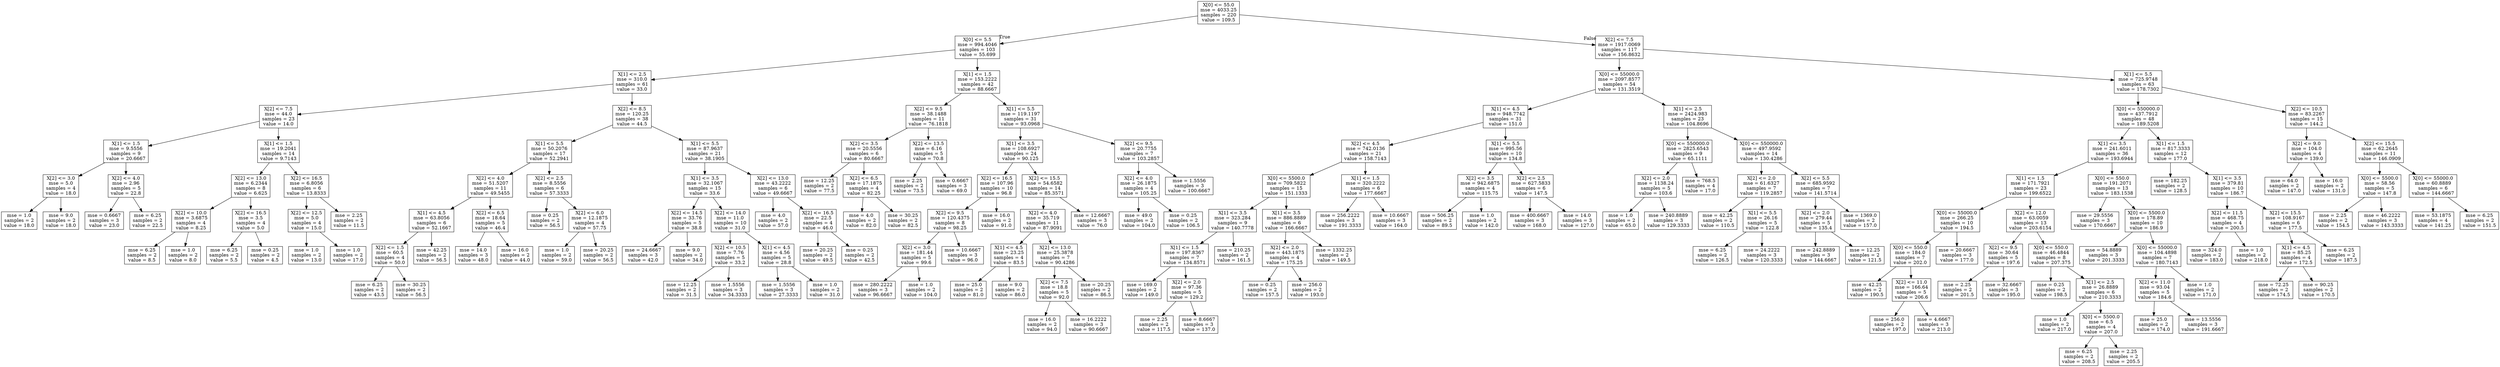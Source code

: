 digraph Tree {
node [shape=box] ;
0 [label="X[0] <= 55.0\nmse = 4033.25\nsamples = 220\nvalue = 109.5"] ;
1 [label="X[0] <= 5.5\nmse = 994.4046\nsamples = 103\nvalue = 55.699"] ;
0 -> 1 [labeldistance=2.5, labelangle=45, headlabel="True"] ;
2 [label="X[1] <= 2.5\nmse = 310.0\nsamples = 61\nvalue = 33.0"] ;
1 -> 2 ;
3 [label="X[2] <= 7.5\nmse = 44.0\nsamples = 23\nvalue = 14.0"] ;
2 -> 3 ;
4 [label="X[1] <= 1.5\nmse = 9.5556\nsamples = 9\nvalue = 20.6667"] ;
3 -> 4 ;
5 [label="X[2] <= 3.0\nmse = 5.0\nsamples = 4\nvalue = 18.0"] ;
4 -> 5 ;
6 [label="mse = 1.0\nsamples = 2\nvalue = 18.0"] ;
5 -> 6 ;
7 [label="mse = 9.0\nsamples = 2\nvalue = 18.0"] ;
5 -> 7 ;
8 [label="X[2] <= 4.0\nmse = 2.96\nsamples = 5\nvalue = 22.8"] ;
4 -> 8 ;
9 [label="mse = 0.6667\nsamples = 3\nvalue = 23.0"] ;
8 -> 9 ;
10 [label="mse = 6.25\nsamples = 2\nvalue = 22.5"] ;
8 -> 10 ;
11 [label="X[1] <= 1.5\nmse = 19.2041\nsamples = 14\nvalue = 9.7143"] ;
3 -> 11 ;
12 [label="X[2] <= 13.0\nmse = 6.2344\nsamples = 8\nvalue = 6.625"] ;
11 -> 12 ;
13 [label="X[2] <= 10.0\nmse = 3.6875\nsamples = 4\nvalue = 8.25"] ;
12 -> 13 ;
14 [label="mse = 6.25\nsamples = 2\nvalue = 8.5"] ;
13 -> 14 ;
15 [label="mse = 1.0\nsamples = 2\nvalue = 8.0"] ;
13 -> 15 ;
16 [label="X[2] <= 16.5\nmse = 3.5\nsamples = 4\nvalue = 5.0"] ;
12 -> 16 ;
17 [label="mse = 6.25\nsamples = 2\nvalue = 5.5"] ;
16 -> 17 ;
18 [label="mse = 0.25\nsamples = 2\nvalue = 4.5"] ;
16 -> 18 ;
19 [label="X[2] <= 16.5\nmse = 6.8056\nsamples = 6\nvalue = 13.8333"] ;
11 -> 19 ;
20 [label="X[2] <= 12.5\nmse = 5.0\nsamples = 4\nvalue = 15.0"] ;
19 -> 20 ;
21 [label="mse = 1.0\nsamples = 2\nvalue = 13.0"] ;
20 -> 21 ;
22 [label="mse = 1.0\nsamples = 2\nvalue = 17.0"] ;
20 -> 22 ;
23 [label="mse = 2.25\nsamples = 2\nvalue = 11.5"] ;
19 -> 23 ;
24 [label="X[2] <= 8.5\nmse = 120.25\nsamples = 38\nvalue = 44.5"] ;
2 -> 24 ;
25 [label="X[1] <= 5.5\nmse = 50.2076\nsamples = 17\nvalue = 52.2941"] ;
24 -> 25 ;
26 [label="X[2] <= 4.0\nmse = 51.5207\nsamples = 11\nvalue = 49.5455"] ;
25 -> 26 ;
27 [label="X[1] <= 4.5\nmse = 63.8056\nsamples = 6\nvalue = 52.1667"] ;
26 -> 27 ;
28 [label="X[2] <= 1.5\nmse = 60.5\nsamples = 4\nvalue = 50.0"] ;
27 -> 28 ;
29 [label="mse = 6.25\nsamples = 2\nvalue = 43.5"] ;
28 -> 29 ;
30 [label="mse = 30.25\nsamples = 2\nvalue = 56.5"] ;
28 -> 30 ;
31 [label="mse = 42.25\nsamples = 2\nvalue = 56.5"] ;
27 -> 31 ;
32 [label="X[2] <= 6.5\nmse = 18.64\nsamples = 5\nvalue = 46.4"] ;
26 -> 32 ;
33 [label="mse = 14.0\nsamples = 3\nvalue = 48.0"] ;
32 -> 33 ;
34 [label="mse = 16.0\nsamples = 2\nvalue = 44.0"] ;
32 -> 34 ;
35 [label="X[2] <= 2.5\nmse = 8.5556\nsamples = 6\nvalue = 57.3333"] ;
25 -> 35 ;
36 [label="mse = 0.25\nsamples = 2\nvalue = 56.5"] ;
35 -> 36 ;
37 [label="X[2] <= 6.0\nmse = 12.1875\nsamples = 4\nvalue = 57.75"] ;
35 -> 37 ;
38 [label="mse = 1.0\nsamples = 2\nvalue = 59.0"] ;
37 -> 38 ;
39 [label="mse = 20.25\nsamples = 2\nvalue = 56.5"] ;
37 -> 39 ;
40 [label="X[1] <= 5.5\nmse = 87.9637\nsamples = 21\nvalue = 38.1905"] ;
24 -> 40 ;
41 [label="X[1] <= 3.5\nmse = 32.1067\nsamples = 15\nvalue = 33.6"] ;
40 -> 41 ;
42 [label="X[2] <= 14.5\nmse = 33.76\nsamples = 5\nvalue = 38.8"] ;
41 -> 42 ;
43 [label="mse = 24.6667\nsamples = 3\nvalue = 42.0"] ;
42 -> 43 ;
44 [label="mse = 9.0\nsamples = 2\nvalue = 34.0"] ;
42 -> 44 ;
45 [label="X[2] <= 14.0\nmse = 11.0\nsamples = 10\nvalue = 31.0"] ;
41 -> 45 ;
46 [label="X[2] <= 10.5\nmse = 7.76\nsamples = 5\nvalue = 33.2"] ;
45 -> 46 ;
47 [label="mse = 12.25\nsamples = 2\nvalue = 31.5"] ;
46 -> 47 ;
48 [label="mse = 1.5556\nsamples = 3\nvalue = 34.3333"] ;
46 -> 48 ;
49 [label="X[1] <= 4.5\nmse = 4.56\nsamples = 5\nvalue = 28.8"] ;
45 -> 49 ;
50 [label="mse = 1.5556\nsamples = 3\nvalue = 27.3333"] ;
49 -> 50 ;
51 [label="mse = 1.0\nsamples = 2\nvalue = 31.0"] ;
49 -> 51 ;
52 [label="X[2] <= 13.0\nmse = 43.2222\nsamples = 6\nvalue = 49.6667"] ;
40 -> 52 ;
53 [label="mse = 4.0\nsamples = 2\nvalue = 57.0"] ;
52 -> 53 ;
54 [label="X[2] <= 16.5\nmse = 22.5\nsamples = 4\nvalue = 46.0"] ;
52 -> 54 ;
55 [label="mse = 20.25\nsamples = 2\nvalue = 49.5"] ;
54 -> 55 ;
56 [label="mse = 0.25\nsamples = 2\nvalue = 42.5"] ;
54 -> 56 ;
57 [label="X[1] <= 1.5\nmse = 153.2222\nsamples = 42\nvalue = 88.6667"] ;
1 -> 57 ;
58 [label="X[2] <= 9.5\nmse = 38.1488\nsamples = 11\nvalue = 76.1818"] ;
57 -> 58 ;
59 [label="X[2] <= 3.5\nmse = 20.5556\nsamples = 6\nvalue = 80.6667"] ;
58 -> 59 ;
60 [label="mse = 12.25\nsamples = 2\nvalue = 77.5"] ;
59 -> 60 ;
61 [label="X[2] <= 6.5\nmse = 17.1875\nsamples = 4\nvalue = 82.25"] ;
59 -> 61 ;
62 [label="mse = 4.0\nsamples = 2\nvalue = 82.0"] ;
61 -> 62 ;
63 [label="mse = 30.25\nsamples = 2\nvalue = 82.5"] ;
61 -> 63 ;
64 [label="X[2] <= 13.5\nmse = 6.16\nsamples = 5\nvalue = 70.8"] ;
58 -> 64 ;
65 [label="mse = 2.25\nsamples = 2\nvalue = 73.5"] ;
64 -> 65 ;
66 [label="mse = 0.6667\nsamples = 3\nvalue = 69.0"] ;
64 -> 66 ;
67 [label="X[1] <= 5.5\nmse = 119.1197\nsamples = 31\nvalue = 93.0968"] ;
57 -> 67 ;
68 [label="X[1] <= 3.5\nmse = 108.6927\nsamples = 24\nvalue = 90.125"] ;
67 -> 68 ;
69 [label="X[2] <= 16.5\nmse = 107.96\nsamples = 10\nvalue = 96.8"] ;
68 -> 69 ;
70 [label="X[2] <= 9.5\nmse = 120.4375\nsamples = 8\nvalue = 98.25"] ;
69 -> 70 ;
71 [label="X[2] <= 3.0\nmse = 181.44\nsamples = 5\nvalue = 99.6"] ;
70 -> 71 ;
72 [label="mse = 280.2222\nsamples = 3\nvalue = 96.6667"] ;
71 -> 72 ;
73 [label="mse = 1.0\nsamples = 2\nvalue = 104.0"] ;
71 -> 73 ;
74 [label="mse = 10.6667\nsamples = 3\nvalue = 96.0"] ;
70 -> 74 ;
75 [label="mse = 16.0\nsamples = 2\nvalue = 91.0"] ;
69 -> 75 ;
76 [label="X[2] <= 15.5\nmse = 54.6582\nsamples = 14\nvalue = 85.3571"] ;
68 -> 76 ;
77 [label="X[2] <= 4.0\nmse = 35.719\nsamples = 11\nvalue = 87.9091"] ;
76 -> 77 ;
78 [label="X[1] <= 4.5\nmse = 23.25\nsamples = 4\nvalue = 83.5"] ;
77 -> 78 ;
79 [label="mse = 25.0\nsamples = 2\nvalue = 81.0"] ;
78 -> 79 ;
80 [label="mse = 9.0\nsamples = 2\nvalue = 86.0"] ;
78 -> 80 ;
81 [label="X[2] <= 13.0\nmse = 25.3878\nsamples = 7\nvalue = 90.4286"] ;
77 -> 81 ;
82 [label="X[2] <= 7.5\nmse = 18.8\nsamples = 5\nvalue = 92.0"] ;
81 -> 82 ;
83 [label="mse = 16.0\nsamples = 2\nvalue = 94.0"] ;
82 -> 83 ;
84 [label="mse = 16.2222\nsamples = 3\nvalue = 90.6667"] ;
82 -> 84 ;
85 [label="mse = 20.25\nsamples = 2\nvalue = 86.5"] ;
81 -> 85 ;
86 [label="mse = 12.6667\nsamples = 3\nvalue = 76.0"] ;
76 -> 86 ;
87 [label="X[2] <= 9.5\nmse = 20.7755\nsamples = 7\nvalue = 103.2857"] ;
67 -> 87 ;
88 [label="X[2] <= 4.0\nmse = 26.1875\nsamples = 4\nvalue = 105.25"] ;
87 -> 88 ;
89 [label="mse = 49.0\nsamples = 2\nvalue = 104.0"] ;
88 -> 89 ;
90 [label="mse = 0.25\nsamples = 2\nvalue = 106.5"] ;
88 -> 90 ;
91 [label="mse = 1.5556\nsamples = 3\nvalue = 100.6667"] ;
87 -> 91 ;
92 [label="X[2] <= 7.5\nmse = 1917.0069\nsamples = 117\nvalue = 156.8632"] ;
0 -> 92 [labeldistance=2.5, labelangle=-45, headlabel="False"] ;
93 [label="X[0] <= 55000.0\nmse = 2097.8577\nsamples = 54\nvalue = 131.3519"] ;
92 -> 93 ;
94 [label="X[1] <= 4.5\nmse = 948.7742\nsamples = 31\nvalue = 151.0"] ;
93 -> 94 ;
95 [label="X[2] <= 4.5\nmse = 742.0136\nsamples = 21\nvalue = 158.7143"] ;
94 -> 95 ;
96 [label="X[0] <= 5500.0\nmse = 709.5822\nsamples = 15\nvalue = 151.1333"] ;
95 -> 96 ;
97 [label="X[1] <= 3.5\nmse = 323.284\nsamples = 9\nvalue = 140.7778"] ;
96 -> 97 ;
98 [label="X[1] <= 1.5\nmse = 197.8367\nsamples = 7\nvalue = 134.8571"] ;
97 -> 98 ;
99 [label="mse = 169.0\nsamples = 2\nvalue = 149.0"] ;
98 -> 99 ;
100 [label="X[2] <= 2.0\nmse = 97.36\nsamples = 5\nvalue = 129.2"] ;
98 -> 100 ;
101 [label="mse = 2.25\nsamples = 2\nvalue = 117.5"] ;
100 -> 101 ;
102 [label="mse = 8.6667\nsamples = 3\nvalue = 137.0"] ;
100 -> 102 ;
103 [label="mse = 210.25\nsamples = 2\nvalue = 161.5"] ;
97 -> 103 ;
104 [label="X[1] <= 3.5\nmse = 886.8889\nsamples = 6\nvalue = 166.6667"] ;
96 -> 104 ;
105 [label="X[2] <= 2.0\nmse = 443.1875\nsamples = 4\nvalue = 175.25"] ;
104 -> 105 ;
106 [label="mse = 0.25\nsamples = 2\nvalue = 157.5"] ;
105 -> 106 ;
107 [label="mse = 256.0\nsamples = 2\nvalue = 193.0"] ;
105 -> 107 ;
108 [label="mse = 1332.25\nsamples = 2\nvalue = 149.5"] ;
104 -> 108 ;
109 [label="X[1] <= 1.5\nmse = 320.2222\nsamples = 6\nvalue = 177.6667"] ;
95 -> 109 ;
110 [label="mse = 256.2222\nsamples = 3\nvalue = 191.3333"] ;
109 -> 110 ;
111 [label="mse = 10.6667\nsamples = 3\nvalue = 164.0"] ;
109 -> 111 ;
112 [label="X[1] <= 5.5\nmse = 995.56\nsamples = 10\nvalue = 134.8"] ;
94 -> 112 ;
113 [label="X[2] <= 3.5\nmse = 942.6875\nsamples = 4\nvalue = 115.75"] ;
112 -> 113 ;
114 [label="mse = 506.25\nsamples = 2\nvalue = 89.5"] ;
113 -> 114 ;
115 [label="mse = 1.0\nsamples = 2\nvalue = 142.0"] ;
113 -> 115 ;
116 [label="X[2] <= 2.5\nmse = 627.5833\nsamples = 6\nvalue = 147.5"] ;
112 -> 116 ;
117 [label="mse = 400.6667\nsamples = 3\nvalue = 168.0"] ;
116 -> 117 ;
118 [label="mse = 14.0\nsamples = 3\nvalue = 127.0"] ;
116 -> 118 ;
119 [label="X[1] <= 2.5\nmse = 2424.983\nsamples = 23\nvalue = 104.8696"] ;
93 -> 119 ;
120 [label="X[0] <= 550000.0\nmse = 2825.6543\nsamples = 9\nvalue = 65.1111"] ;
119 -> 120 ;
121 [label="X[2] <= 2.0\nmse = 1138.24\nsamples = 5\nvalue = 103.6"] ;
120 -> 121 ;
122 [label="mse = 1.0\nsamples = 2\nvalue = 65.0"] ;
121 -> 122 ;
123 [label="mse = 240.8889\nsamples = 3\nvalue = 129.3333"] ;
121 -> 123 ;
124 [label="mse = 768.5\nsamples = 4\nvalue = 17.0"] ;
120 -> 124 ;
125 [label="X[0] <= 550000.0\nmse = 497.9592\nsamples = 14\nvalue = 130.4286"] ;
119 -> 125 ;
126 [label="X[2] <= 2.0\nmse = 61.6327\nsamples = 7\nvalue = 119.2857"] ;
125 -> 126 ;
127 [label="mse = 42.25\nsamples = 2\nvalue = 110.5"] ;
126 -> 127 ;
128 [label="X[1] <= 5.5\nmse = 26.16\nsamples = 5\nvalue = 122.8"] ;
126 -> 128 ;
129 [label="mse = 6.25\nsamples = 2\nvalue = 126.5"] ;
128 -> 129 ;
130 [label="mse = 24.2222\nsamples = 3\nvalue = 120.3333"] ;
128 -> 130 ;
131 [label="X[2] <= 5.5\nmse = 685.9592\nsamples = 7\nvalue = 141.5714"] ;
125 -> 131 ;
132 [label="X[2] <= 2.0\nmse = 279.44\nsamples = 5\nvalue = 135.4"] ;
131 -> 132 ;
133 [label="mse = 242.8889\nsamples = 3\nvalue = 144.6667"] ;
132 -> 133 ;
134 [label="mse = 12.25\nsamples = 2\nvalue = 121.5"] ;
132 -> 134 ;
135 [label="mse = 1369.0\nsamples = 2\nvalue = 157.0"] ;
131 -> 135 ;
136 [label="X[1] <= 5.5\nmse = 725.9748\nsamples = 63\nvalue = 178.7302"] ;
92 -> 136 ;
137 [label="X[0] <= 550000.0\nmse = 437.7912\nsamples = 48\nvalue = 189.5208"] ;
136 -> 137 ;
138 [label="X[1] <= 3.5\nmse = 241.6011\nsamples = 36\nvalue = 193.6944"] ;
137 -> 138 ;
139 [label="X[1] <= 1.5\nmse = 171.7921\nsamples = 23\nvalue = 199.6522"] ;
138 -> 139 ;
140 [label="X[0] <= 55000.0\nmse = 266.25\nsamples = 10\nvalue = 194.5"] ;
139 -> 140 ;
141 [label="X[0] <= 550.0\nmse = 184.0\nsamples = 7\nvalue = 202.0"] ;
140 -> 141 ;
142 [label="mse = 42.25\nsamples = 2\nvalue = 190.5"] ;
141 -> 142 ;
143 [label="X[2] <= 11.0\nmse = 166.64\nsamples = 5\nvalue = 206.6"] ;
141 -> 143 ;
144 [label="mse = 256.0\nsamples = 2\nvalue = 197.0"] ;
143 -> 144 ;
145 [label="mse = 4.6667\nsamples = 3\nvalue = 213.0"] ;
143 -> 145 ;
146 [label="mse = 20.6667\nsamples = 3\nvalue = 177.0"] ;
140 -> 146 ;
147 [label="X[2] <= 12.0\nmse = 63.0059\nsamples = 13\nvalue = 203.6154"] ;
139 -> 147 ;
148 [label="X[2] <= 9.5\nmse = 30.64\nsamples = 5\nvalue = 197.6"] ;
147 -> 148 ;
149 [label="mse = 2.25\nsamples = 2\nvalue = 201.5"] ;
148 -> 149 ;
150 [label="mse = 32.6667\nsamples = 3\nvalue = 195.0"] ;
148 -> 150 ;
151 [label="X[0] <= 550.0\nmse = 46.4844\nsamples = 8\nvalue = 207.375"] ;
147 -> 151 ;
152 [label="mse = 0.25\nsamples = 2\nvalue = 198.5"] ;
151 -> 152 ;
153 [label="X[1] <= 2.5\nmse = 26.8889\nsamples = 6\nvalue = 210.3333"] ;
151 -> 153 ;
154 [label="mse = 1.0\nsamples = 2\nvalue = 217.0"] ;
153 -> 154 ;
155 [label="X[0] <= 5500.0\nmse = 6.5\nsamples = 4\nvalue = 207.0"] ;
153 -> 155 ;
156 [label="mse = 6.25\nsamples = 2\nvalue = 208.5"] ;
155 -> 156 ;
157 [label="mse = 2.25\nsamples = 2\nvalue = 205.5"] ;
155 -> 157 ;
158 [label="X[0] <= 550.0\nmse = 191.2071\nsamples = 13\nvalue = 183.1538"] ;
138 -> 158 ;
159 [label="mse = 29.5556\nsamples = 3\nvalue = 170.6667"] ;
158 -> 159 ;
160 [label="X[0] <= 5500.0\nmse = 178.89\nsamples = 10\nvalue = 186.9"] ;
158 -> 160 ;
161 [label="mse = 54.8889\nsamples = 3\nvalue = 201.3333"] ;
160 -> 161 ;
162 [label="X[0] <= 55000.0\nmse = 104.4898\nsamples = 7\nvalue = 180.7143"] ;
160 -> 162 ;
163 [label="X[2] <= 11.0\nmse = 93.04\nsamples = 5\nvalue = 184.6"] ;
162 -> 163 ;
164 [label="mse = 25.0\nsamples = 2\nvalue = 174.0"] ;
163 -> 164 ;
165 [label="mse = 13.5556\nsamples = 3\nvalue = 191.6667"] ;
163 -> 165 ;
166 [label="mse = 1.0\nsamples = 2\nvalue = 171.0"] ;
162 -> 166 ;
167 [label="X[1] <= 1.5\nmse = 817.3333\nsamples = 12\nvalue = 177.0"] ;
137 -> 167 ;
168 [label="mse = 182.25\nsamples = 2\nvalue = 128.5"] ;
167 -> 168 ;
169 [label="X[1] <= 3.5\nmse = 379.81\nsamples = 10\nvalue = 186.7"] ;
167 -> 169 ;
170 [label="X[2] <= 11.5\nmse = 468.75\nsamples = 4\nvalue = 200.5"] ;
169 -> 170 ;
171 [label="mse = 324.0\nsamples = 2\nvalue = 183.0"] ;
170 -> 171 ;
172 [label="mse = 1.0\nsamples = 2\nvalue = 218.0"] ;
170 -> 172 ;
173 [label="X[2] <= 15.5\nmse = 108.9167\nsamples = 6\nvalue = 177.5"] ;
169 -> 173 ;
174 [label="X[1] <= 4.5\nmse = 85.25\nsamples = 4\nvalue = 172.5"] ;
173 -> 174 ;
175 [label="mse = 72.25\nsamples = 2\nvalue = 174.5"] ;
174 -> 175 ;
176 [label="mse = 90.25\nsamples = 2\nvalue = 170.5"] ;
174 -> 176 ;
177 [label="mse = 6.25\nsamples = 2\nvalue = 187.5"] ;
173 -> 177 ;
178 [label="X[2] <= 10.5\nmse = 83.2267\nsamples = 15\nvalue = 144.2"] ;
136 -> 178 ;
179 [label="X[2] <= 9.0\nmse = 104.0\nsamples = 4\nvalue = 139.0"] ;
178 -> 179 ;
180 [label="mse = 64.0\nsamples = 2\nvalue = 147.0"] ;
179 -> 180 ;
181 [label="mse = 16.0\nsamples = 2\nvalue = 131.0"] ;
179 -> 181 ;
182 [label="X[2] <= 15.5\nmse = 62.2645\nsamples = 11\nvalue = 146.0909"] ;
178 -> 182 ;
183 [label="X[0] <= 5500.0\nmse = 58.56\nsamples = 5\nvalue = 147.8"] ;
182 -> 183 ;
184 [label="mse = 2.25\nsamples = 2\nvalue = 154.5"] ;
183 -> 184 ;
185 [label="mse = 46.2222\nsamples = 3\nvalue = 143.3333"] ;
183 -> 185 ;
186 [label="X[0] <= 55000.0\nmse = 60.8889\nsamples = 6\nvalue = 144.6667"] ;
182 -> 186 ;
187 [label="mse = 53.1875\nsamples = 4\nvalue = 141.25"] ;
186 -> 187 ;
188 [label="mse = 6.25\nsamples = 2\nvalue = 151.5"] ;
186 -> 188 ;
}